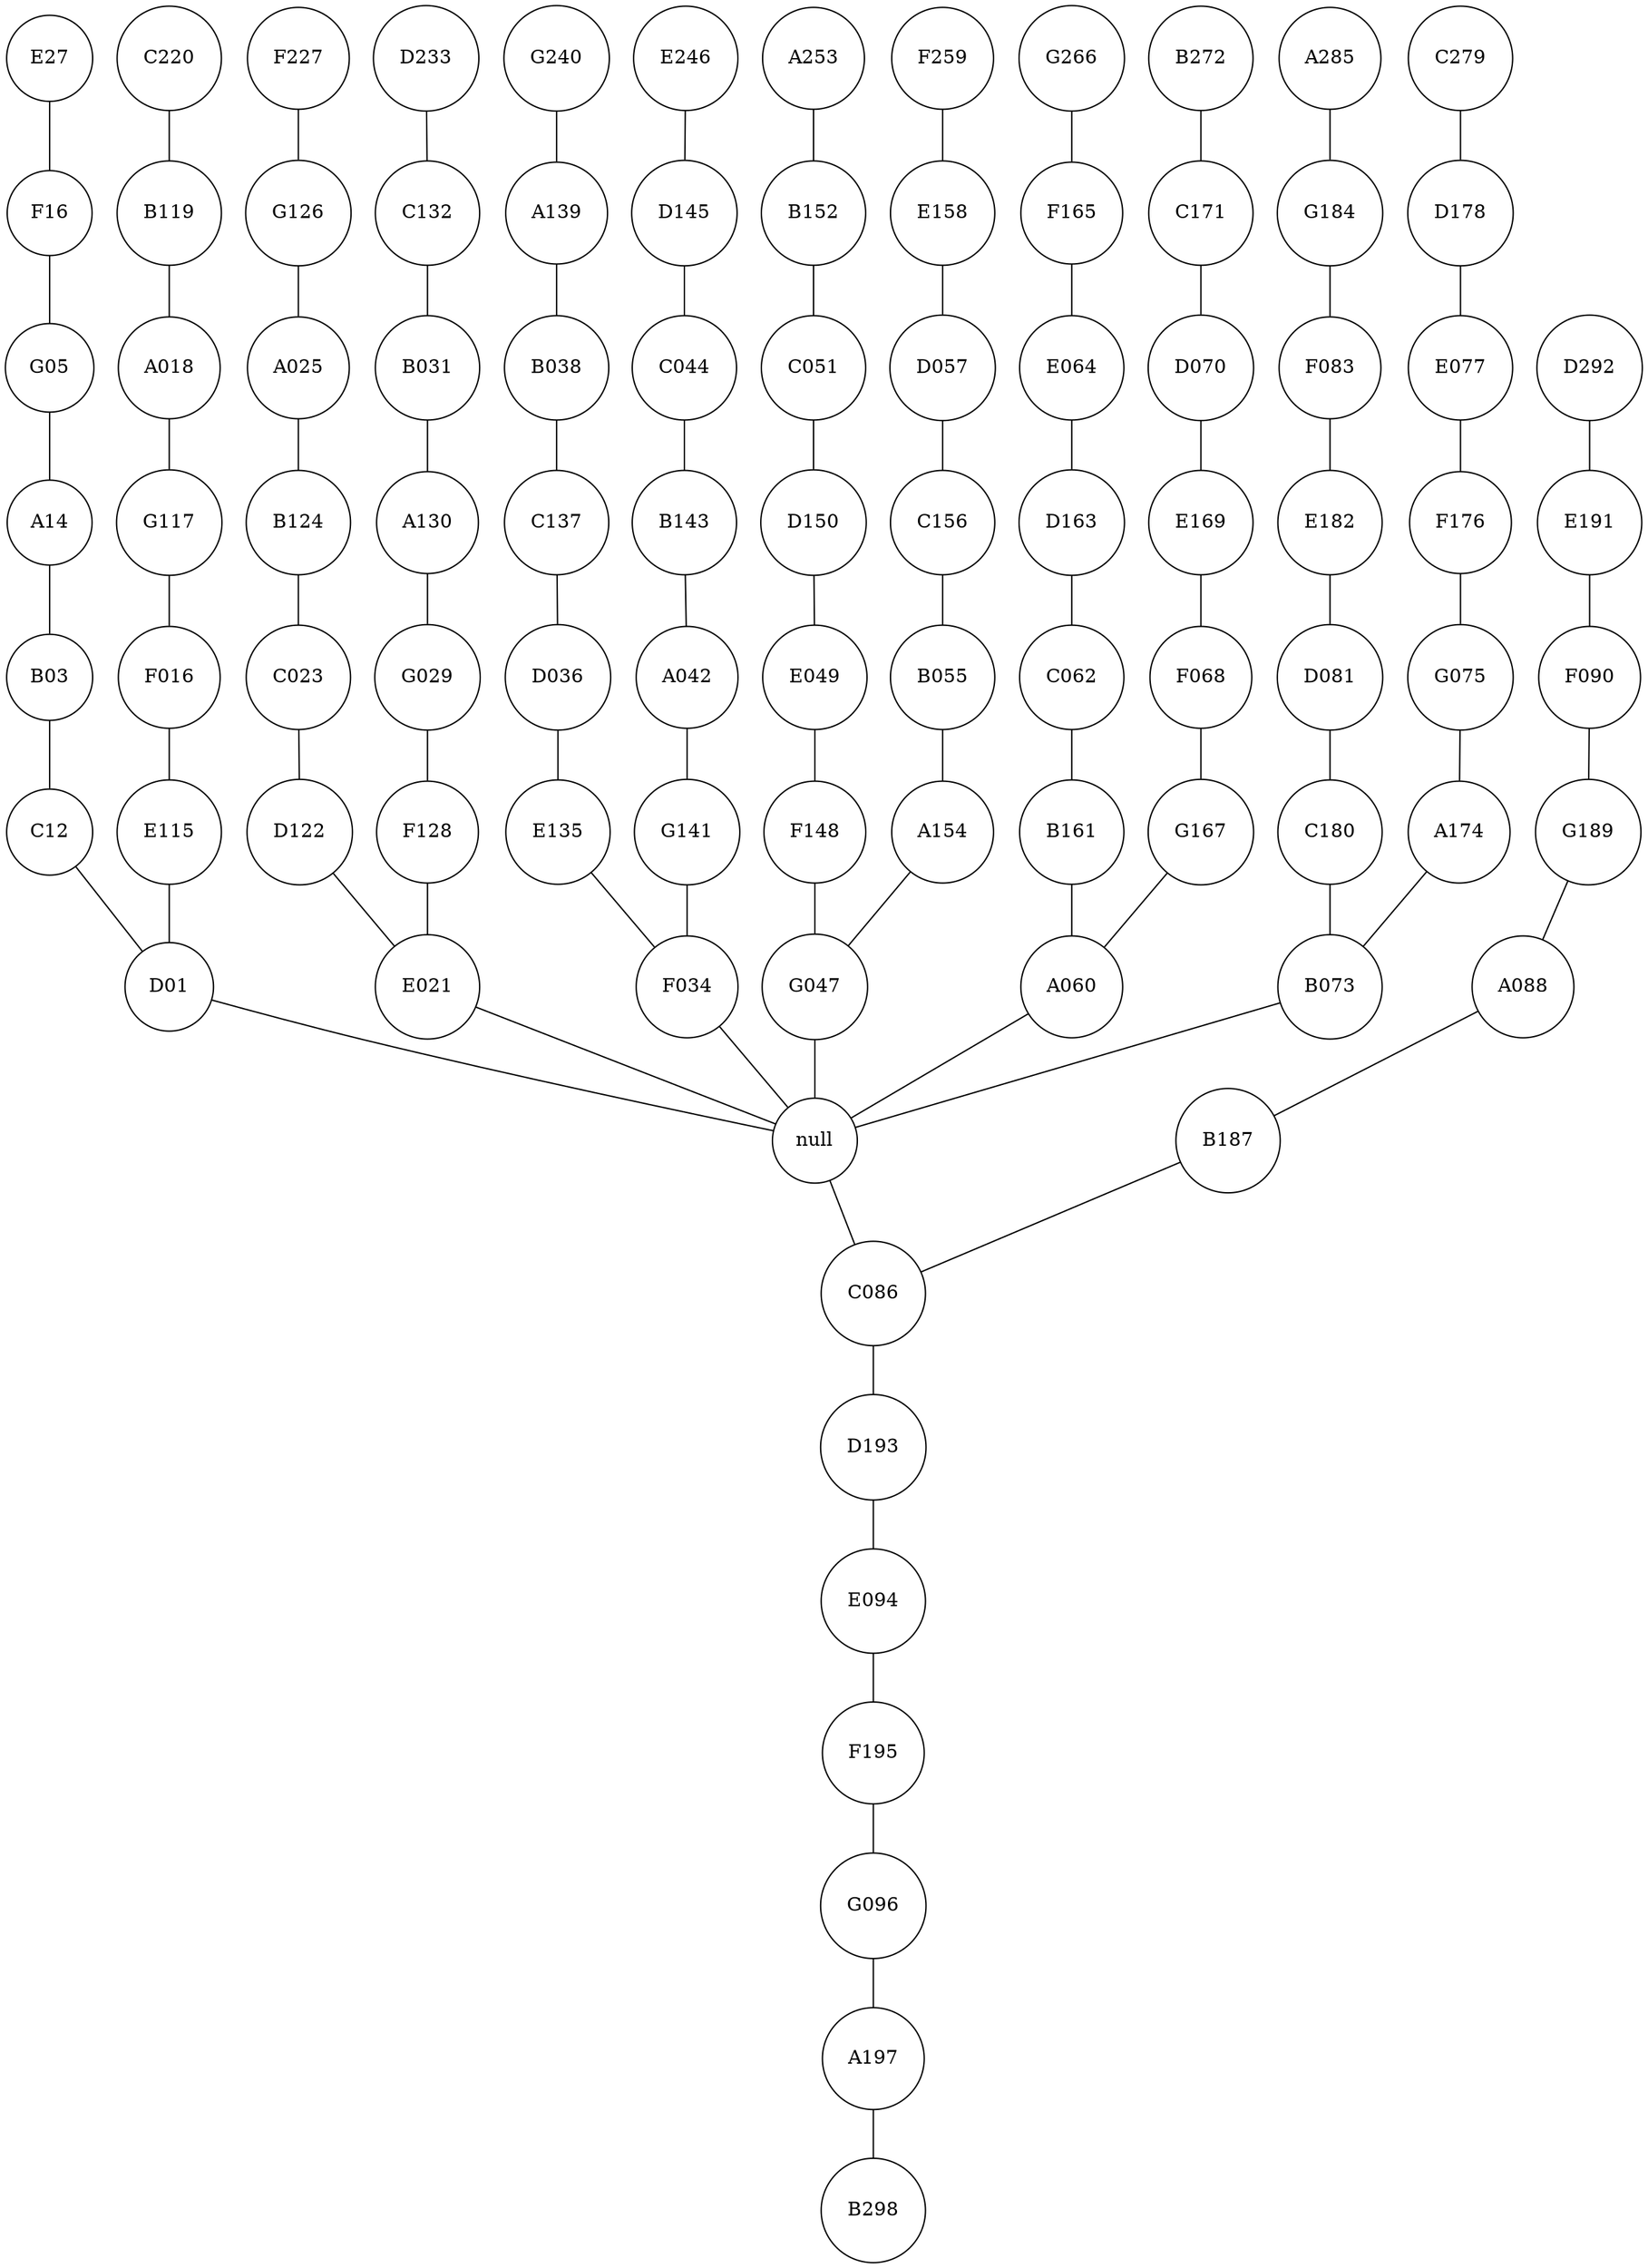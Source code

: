graph G { 
graph [splines = true] node [height=0.4 shape=circle]
A197 -- B298;
null -- C086;
B03 -- C12;
A14 -- B03;
D01 -- null;
C12 -- D01;
E27 -- F16;
G05 -- A14;
F16 -- G05;
E115 -- D01;
F016 -- E115;
C220 -- B119;
B119 -- A018;
A018 -- G117;
G117 -- F016;
B124 -- C023;
C023 -- D122;
D122 -- E021;
E021 -- null;
F128 -- E021;
F227 -- G126;
G126 -- A025;
A025 -- B124;
C132 -- B031;
B031 -- A130;
A130 -- G029;
G029 -- F128;
C137 -- D036;
B038 -- C137;
A139 -- B038;
G240 -- A139;
D233 -- C132;
F034 -- null;
E135 -- F034;
D036 -- E135;
D145 -- C044;
E246 -- D145;
G047 -- null;
F148 -- G047;
G141 -- F034;
A042 -- G141;
B143 -- A042;
C044 -- B143;
A154 -- G047;
A253 -- B152;
C156 -- B055;
B055 -- A154;
D150 -- E049;
E049 -- F148;
B152 -- C051;
C051 -- D150;
C062 -- B161;
B161 -- A060;
E064 -- D163;
D163 -- C062;
E158 -- D057;
D057 -- C156;
A060 -- null;
F259 -- E158;
C171 -- D070;
B272 -- C171;
E169 -- F068;
D070 -- E169;
G167 -- A060;
F068 -- G167;
F165 -- E064;
G266 -- F165;
C279 -- D178;
C180 -- B073;
E077 -- F176;
D178 -- E077;
G075 -- A174;
F176 -- G075;
B073 -- null;
A174 -- B073;
A088 -- B187;
B187 -- C086;
C086 -- D193;
A285 -- G184;
G184 -- F083;
F083 -- E182;
E182 -- D081;
D081 -- C180;
G096 -- A197;
F195 -- G096;
E094 -- F195;
D193 -- E094;
D292 -- E191;
E191 -- F090;
F090 -- G189;
G189 -- A088;
}
